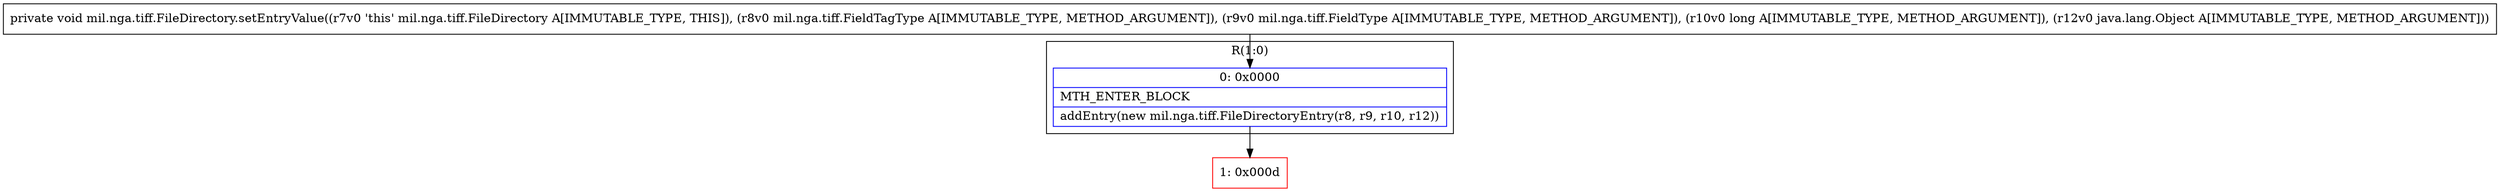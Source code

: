 digraph "CFG formil.nga.tiff.FileDirectory.setEntryValue(Lmil\/nga\/tiff\/FieldTagType;Lmil\/nga\/tiff\/FieldType;JLjava\/lang\/Object;)V" {
subgraph cluster_Region_1655358539 {
label = "R(1:0)";
node [shape=record,color=blue];
Node_0 [shape=record,label="{0\:\ 0x0000|MTH_ENTER_BLOCK\l|addEntry(new mil.nga.tiff.FileDirectoryEntry(r8, r9, r10, r12))\l}"];
}
Node_1 [shape=record,color=red,label="{1\:\ 0x000d}"];
MethodNode[shape=record,label="{private void mil.nga.tiff.FileDirectory.setEntryValue((r7v0 'this' mil.nga.tiff.FileDirectory A[IMMUTABLE_TYPE, THIS]), (r8v0 mil.nga.tiff.FieldTagType A[IMMUTABLE_TYPE, METHOD_ARGUMENT]), (r9v0 mil.nga.tiff.FieldType A[IMMUTABLE_TYPE, METHOD_ARGUMENT]), (r10v0 long A[IMMUTABLE_TYPE, METHOD_ARGUMENT]), (r12v0 java.lang.Object A[IMMUTABLE_TYPE, METHOD_ARGUMENT])) }"];
MethodNode -> Node_0;
Node_0 -> Node_1;
}

